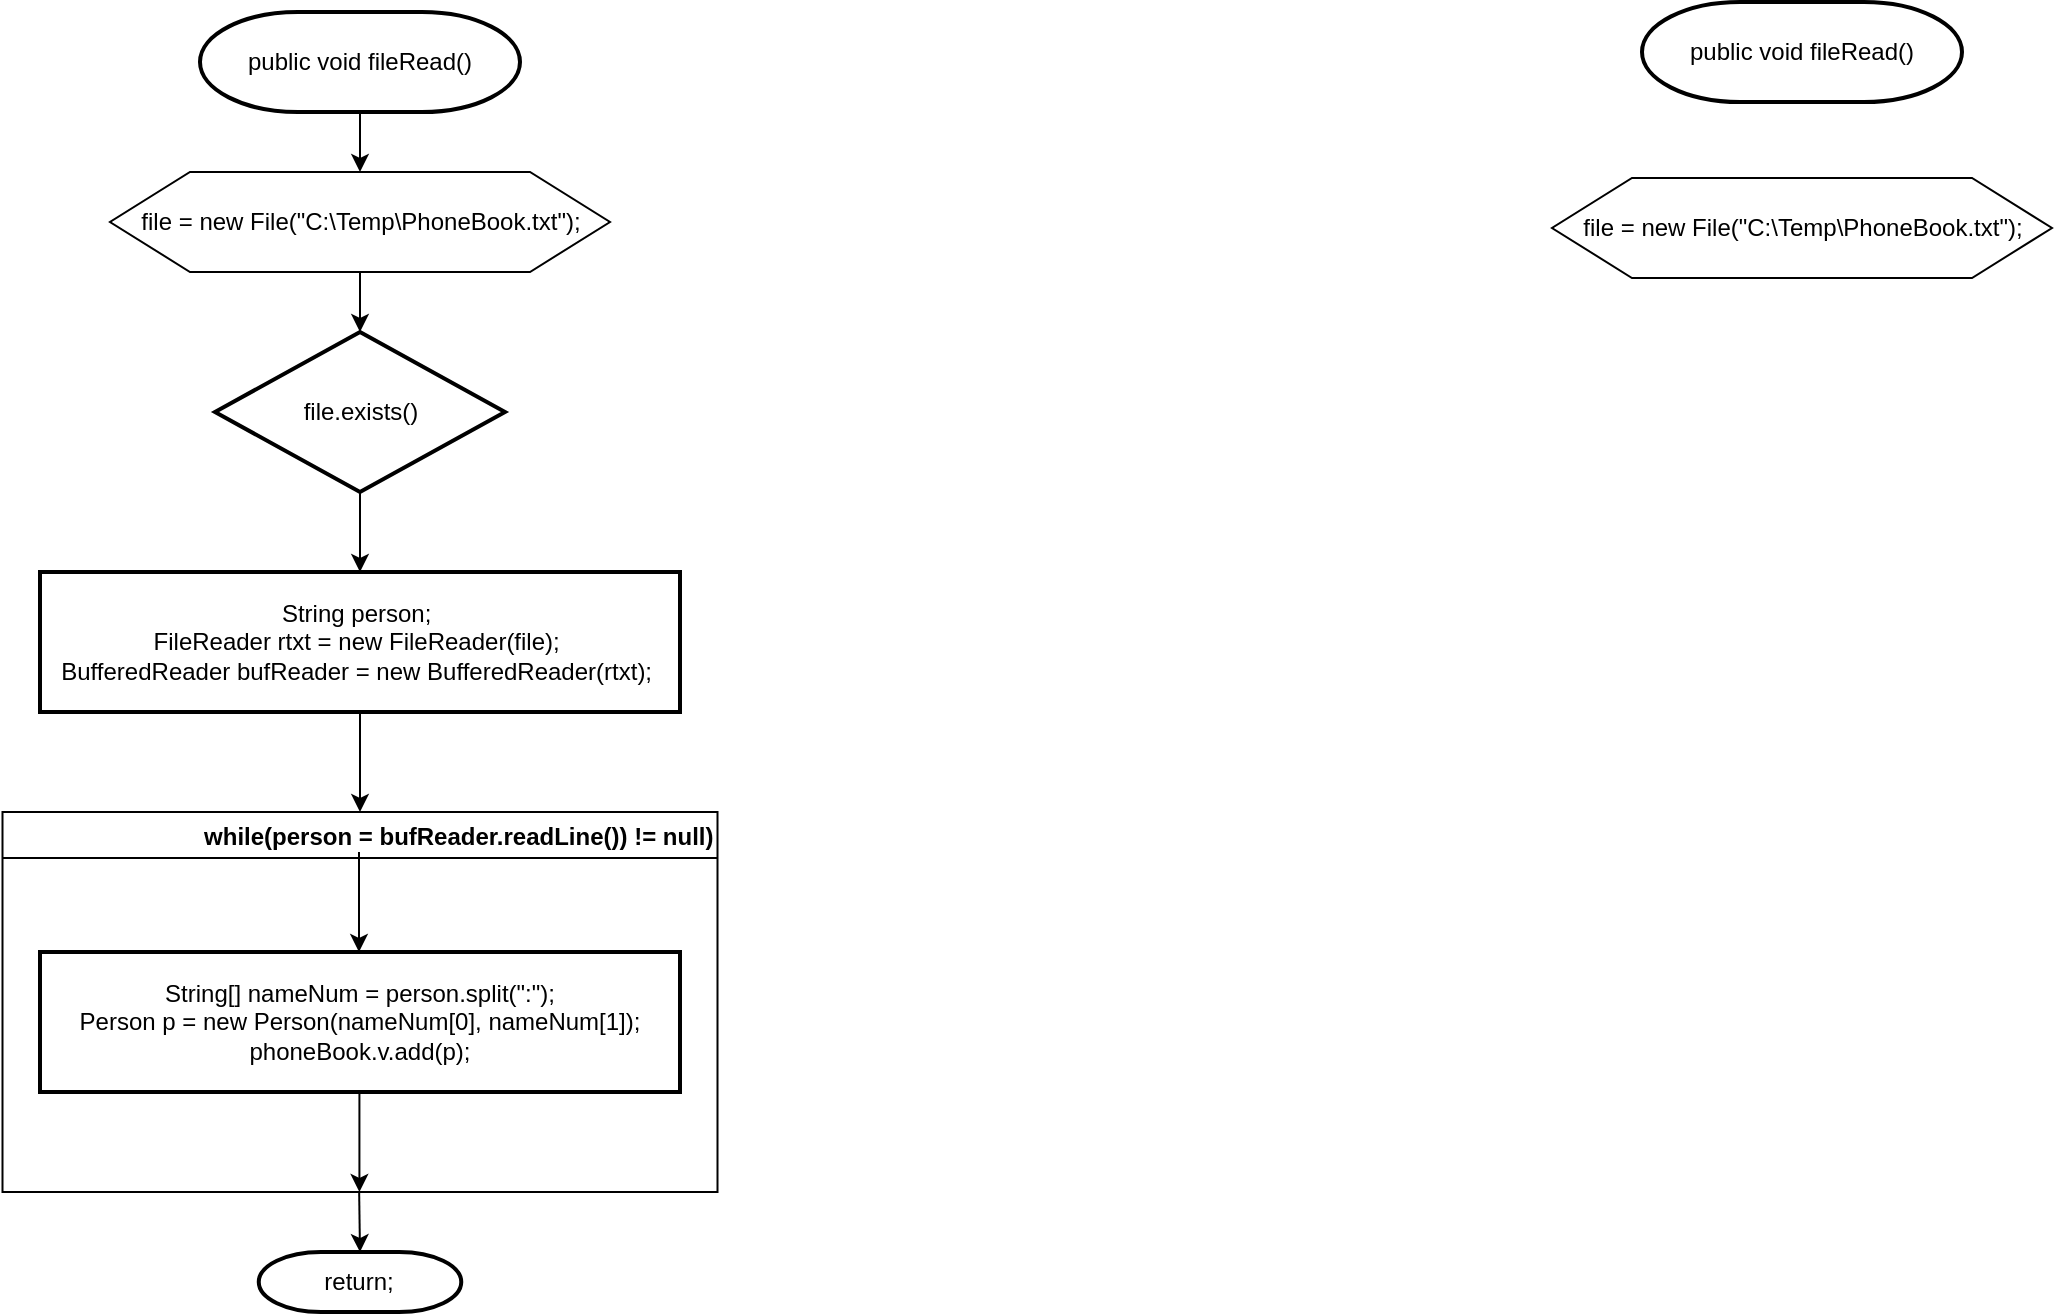 <mxfile version="14.6.9" type="github">
  <diagram id="C5RBs43oDa-KdzZeNtuy" name="Page-1">
    <mxGraphModel dx="1182" dy="707" grid="0" gridSize="10" guides="1" tooltips="1" connect="1" arrows="1" fold="1" page="1" pageScale="1" pageWidth="827" pageHeight="1169" math="0" shadow="0">
      <root>
        <mxCell id="WIyWlLk6GJQsqaUBKTNV-0" />
        <mxCell id="WIyWlLk6GJQsqaUBKTNV-1" parent="WIyWlLk6GJQsqaUBKTNV-0" />
        <mxCell id="Bzp4fnN9qnVDxlsvVhck-8" style="edgeStyle=orthogonalEdgeStyle;rounded=0;orthogonalLoop=1;jettySize=auto;html=1;entryX=0.5;entryY=0;entryDx=0;entryDy=0;" edge="1" parent="WIyWlLk6GJQsqaUBKTNV-1" source="Bzp4fnN9qnVDxlsvVhck-0" target="Bzp4fnN9qnVDxlsvVhck-1">
          <mxGeometry relative="1" as="geometry" />
        </mxCell>
        <mxCell id="Bzp4fnN9qnVDxlsvVhck-0" value="public void fileRead()" style="strokeWidth=2;html=1;shape=mxgraph.flowchart.terminator;whiteSpace=wrap;" vertex="1" parent="WIyWlLk6GJQsqaUBKTNV-1">
          <mxGeometry x="210" y="60" width="160" height="50" as="geometry" />
        </mxCell>
        <mxCell id="Bzp4fnN9qnVDxlsvVhck-9" style="edgeStyle=orthogonalEdgeStyle;rounded=0;orthogonalLoop=1;jettySize=auto;html=1;entryX=0.5;entryY=0;entryDx=0;entryDy=0;entryPerimeter=0;" edge="1" parent="WIyWlLk6GJQsqaUBKTNV-1" source="Bzp4fnN9qnVDxlsvVhck-1" target="Bzp4fnN9qnVDxlsvVhck-3">
          <mxGeometry relative="1" as="geometry" />
        </mxCell>
        <mxCell id="Bzp4fnN9qnVDxlsvVhck-1" value="file = new File(&quot;C:\\Temp\\PhoneBook.txt&quot;);" style="verticalLabelPosition=middle;verticalAlign=middle;html=1;shape=hexagon;perimeter=hexagonPerimeter2;arcSize=6;size=0.16;labelPosition=center;align=center;" vertex="1" parent="WIyWlLk6GJQsqaUBKTNV-1">
          <mxGeometry x="165" y="140" width="250" height="50" as="geometry" />
        </mxCell>
        <mxCell id="Bzp4fnN9qnVDxlsvVhck-10" style="edgeStyle=orthogonalEdgeStyle;rounded=0;orthogonalLoop=1;jettySize=auto;html=1;entryX=0.5;entryY=0;entryDx=0;entryDy=0;" edge="1" parent="WIyWlLk6GJQsqaUBKTNV-1" source="Bzp4fnN9qnVDxlsvVhck-3" target="Bzp4fnN9qnVDxlsvVhck-4">
          <mxGeometry relative="1" as="geometry" />
        </mxCell>
        <mxCell id="Bzp4fnN9qnVDxlsvVhck-3" value="file.exists()" style="strokeWidth=2;html=1;shape=mxgraph.flowchart.decision;whiteSpace=wrap;" vertex="1" parent="WIyWlLk6GJQsqaUBKTNV-1">
          <mxGeometry x="217.5" y="220" width="145" height="80" as="geometry" />
        </mxCell>
        <mxCell id="Bzp4fnN9qnVDxlsvVhck-11" style="edgeStyle=orthogonalEdgeStyle;rounded=0;orthogonalLoop=1;jettySize=auto;html=1;entryX=0.5;entryY=0;entryDx=0;entryDy=0;" edge="1" parent="WIyWlLk6GJQsqaUBKTNV-1" source="Bzp4fnN9qnVDxlsvVhck-4" target="Bzp4fnN9qnVDxlsvVhck-5">
          <mxGeometry relative="1" as="geometry" />
        </mxCell>
        <mxCell id="Bzp4fnN9qnVDxlsvVhck-4" value="String person;&amp;nbsp;&lt;br&gt;				FileReader rtxt = new FileReader(file);&amp;nbsp;&lt;br&gt;				BufferedReader bufReader = new BufferedReader(rtxt);&amp;nbsp;" style="rounded=1;whiteSpace=wrap;html=1;absoluteArcSize=1;arcSize=0;strokeWidth=2;" vertex="1" parent="WIyWlLk6GJQsqaUBKTNV-1">
          <mxGeometry x="130" y="340" width="320" height="70" as="geometry" />
        </mxCell>
        <mxCell id="Bzp4fnN9qnVDxlsvVhck-5" value="while(person = bufReader.readLine()) != null)" style="swimlane;align=right;" vertex="1" parent="WIyWlLk6GJQsqaUBKTNV-1">
          <mxGeometry x="111.25" y="460" width="357.5" height="190" as="geometry" />
        </mxCell>
        <mxCell id="Bzp4fnN9qnVDxlsvVhck-6" value="String[] nameNum = person.split(&quot;:&quot;);&lt;br&gt;Person p = new Person(nameNum[0], nameNum[1]);&lt;br&gt;phoneBook.v.add(p);" style="rounded=1;whiteSpace=wrap;html=1;absoluteArcSize=1;arcSize=0;strokeWidth=2;" vertex="1" parent="Bzp4fnN9qnVDxlsvVhck-5">
          <mxGeometry x="18.75" y="70" width="320" height="70" as="geometry" />
        </mxCell>
        <mxCell id="Bzp4fnN9qnVDxlsvVhck-12" style="edgeStyle=orthogonalEdgeStyle;rounded=0;orthogonalLoop=1;jettySize=auto;html=1;entryX=0.5;entryY=0;entryDx=0;entryDy=0;" edge="1" parent="Bzp4fnN9qnVDxlsvVhck-5">
          <mxGeometry relative="1" as="geometry">
            <mxPoint x="178.25" y="20" as="sourcePoint" />
            <mxPoint x="178.25" y="70" as="targetPoint" />
          </mxGeometry>
        </mxCell>
        <mxCell id="Bzp4fnN9qnVDxlsvVhck-13" style="edgeStyle=orthogonalEdgeStyle;rounded=0;orthogonalLoop=1;jettySize=auto;html=1;entryX=0.5;entryY=0;entryDx=0;entryDy=0;" edge="1" parent="Bzp4fnN9qnVDxlsvVhck-5">
          <mxGeometry relative="1" as="geometry">
            <mxPoint x="178.46" y="140" as="sourcePoint" />
            <mxPoint x="178.46" y="190" as="targetPoint" />
          </mxGeometry>
        </mxCell>
        <mxCell id="Bzp4fnN9qnVDxlsvVhck-14" style="edgeStyle=orthogonalEdgeStyle;rounded=0;orthogonalLoop=1;jettySize=auto;html=1;" edge="1" parent="WIyWlLk6GJQsqaUBKTNV-1">
          <mxGeometry relative="1" as="geometry">
            <mxPoint x="289.58" y="650" as="sourcePoint" />
            <mxPoint x="290" y="680" as="targetPoint" />
          </mxGeometry>
        </mxCell>
        <mxCell id="Bzp4fnN9qnVDxlsvVhck-16" value="return;" style="strokeWidth=2;html=1;shape=mxgraph.flowchart.terminator;whiteSpace=wrap;" vertex="1" parent="WIyWlLk6GJQsqaUBKTNV-1">
          <mxGeometry x="239.38" y="680" width="101.25" height="30" as="geometry" />
        </mxCell>
        <mxCell id="Bzp4fnN9qnVDxlsvVhck-18" value="public void fileRead()" style="strokeWidth=2;html=1;shape=mxgraph.flowchart.terminator;whiteSpace=wrap;" vertex="1" parent="WIyWlLk6GJQsqaUBKTNV-1">
          <mxGeometry x="931" y="55" width="160" height="50" as="geometry" />
        </mxCell>
        <mxCell id="Bzp4fnN9qnVDxlsvVhck-19" value="file = new File(&quot;C:\\Temp\\PhoneBook.txt&quot;);" style="verticalLabelPosition=middle;verticalAlign=middle;html=1;shape=hexagon;perimeter=hexagonPerimeter2;arcSize=6;size=0.16;labelPosition=center;align=center;" vertex="1" parent="WIyWlLk6GJQsqaUBKTNV-1">
          <mxGeometry x="886" y="143" width="250" height="50" as="geometry" />
        </mxCell>
      </root>
    </mxGraphModel>
  </diagram>
</mxfile>
